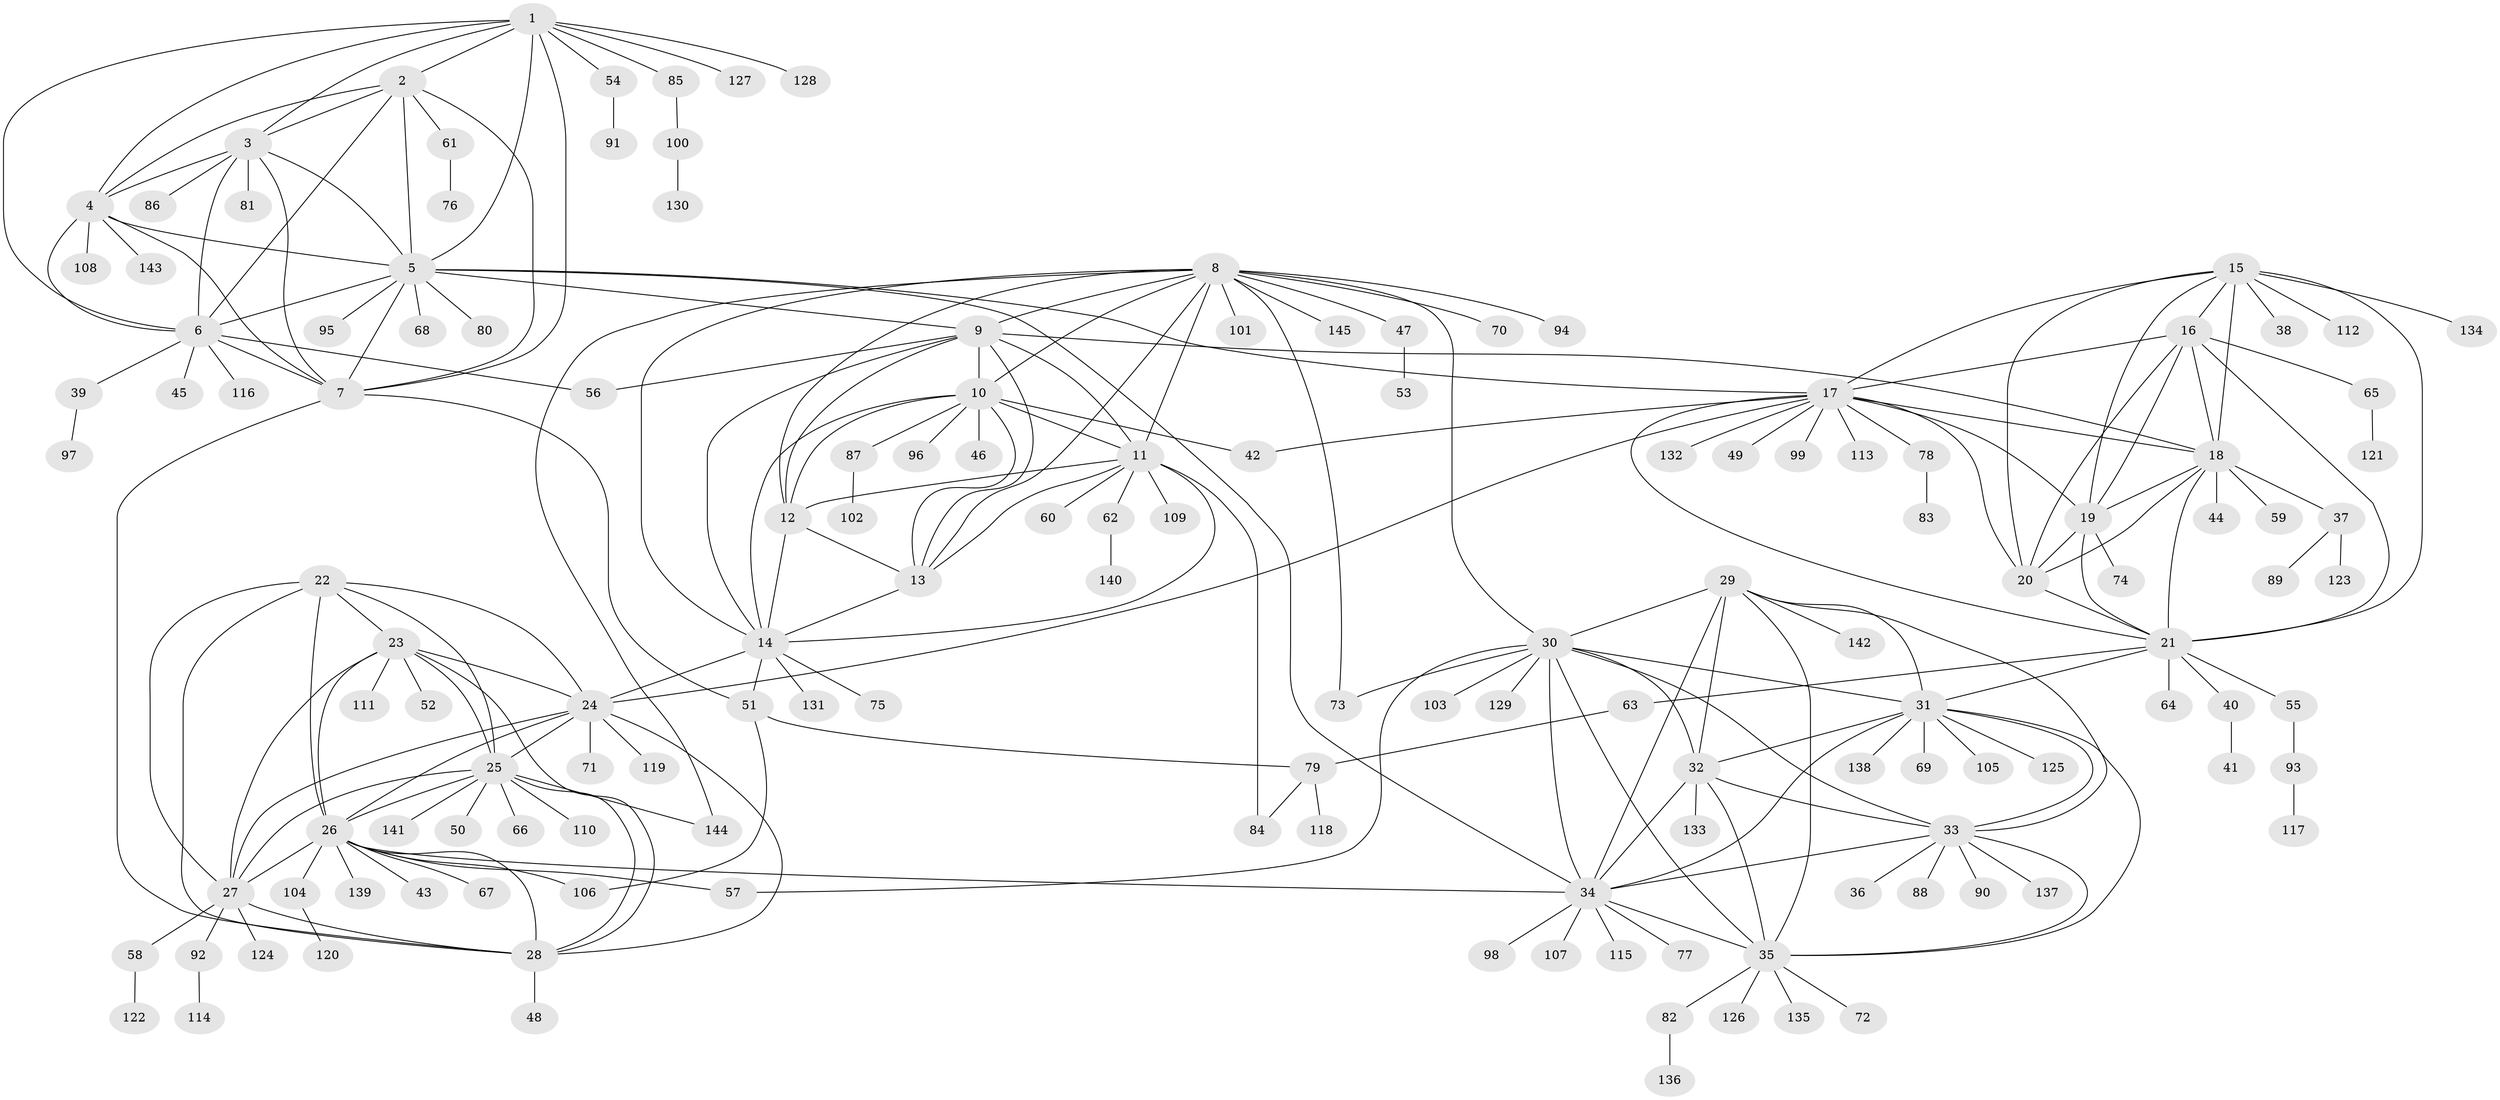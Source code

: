 // coarse degree distribution, {10: 0.02608695652173913, 9: 0.02608695652173913, 5: 0.034782608695652174, 8: 0.02608695652173913, 11: 0.017391304347826087, 7: 0.034782608695652174, 6: 0.017391304347826087, 15: 0.008695652173913044, 12: 0.008695652173913044, 13: 0.008695652173913044, 1: 0.6347826086956522, 2: 0.14782608695652175, 4: 0.008695652173913044}
// Generated by graph-tools (version 1.1) at 2025/24/03/03/25 07:24:17]
// undirected, 145 vertices, 234 edges
graph export_dot {
graph [start="1"]
  node [color=gray90,style=filled];
  1;
  2;
  3;
  4;
  5;
  6;
  7;
  8;
  9;
  10;
  11;
  12;
  13;
  14;
  15;
  16;
  17;
  18;
  19;
  20;
  21;
  22;
  23;
  24;
  25;
  26;
  27;
  28;
  29;
  30;
  31;
  32;
  33;
  34;
  35;
  36;
  37;
  38;
  39;
  40;
  41;
  42;
  43;
  44;
  45;
  46;
  47;
  48;
  49;
  50;
  51;
  52;
  53;
  54;
  55;
  56;
  57;
  58;
  59;
  60;
  61;
  62;
  63;
  64;
  65;
  66;
  67;
  68;
  69;
  70;
  71;
  72;
  73;
  74;
  75;
  76;
  77;
  78;
  79;
  80;
  81;
  82;
  83;
  84;
  85;
  86;
  87;
  88;
  89;
  90;
  91;
  92;
  93;
  94;
  95;
  96;
  97;
  98;
  99;
  100;
  101;
  102;
  103;
  104;
  105;
  106;
  107;
  108;
  109;
  110;
  111;
  112;
  113;
  114;
  115;
  116;
  117;
  118;
  119;
  120;
  121;
  122;
  123;
  124;
  125;
  126;
  127;
  128;
  129;
  130;
  131;
  132;
  133;
  134;
  135;
  136;
  137;
  138;
  139;
  140;
  141;
  142;
  143;
  144;
  145;
  1 -- 2;
  1 -- 3;
  1 -- 4;
  1 -- 5;
  1 -- 6;
  1 -- 7;
  1 -- 54;
  1 -- 85;
  1 -- 127;
  1 -- 128;
  2 -- 3;
  2 -- 4;
  2 -- 5;
  2 -- 6;
  2 -- 7;
  2 -- 61;
  3 -- 4;
  3 -- 5;
  3 -- 6;
  3 -- 7;
  3 -- 81;
  3 -- 86;
  4 -- 5;
  4 -- 6;
  4 -- 7;
  4 -- 108;
  4 -- 143;
  5 -- 6;
  5 -- 7;
  5 -- 9;
  5 -- 17;
  5 -- 34;
  5 -- 68;
  5 -- 80;
  5 -- 95;
  6 -- 7;
  6 -- 39;
  6 -- 45;
  6 -- 56;
  6 -- 116;
  7 -- 28;
  7 -- 51;
  8 -- 9;
  8 -- 10;
  8 -- 11;
  8 -- 12;
  8 -- 13;
  8 -- 14;
  8 -- 30;
  8 -- 47;
  8 -- 70;
  8 -- 73;
  8 -- 94;
  8 -- 101;
  8 -- 144;
  8 -- 145;
  9 -- 10;
  9 -- 11;
  9 -- 12;
  9 -- 13;
  9 -- 14;
  9 -- 18;
  9 -- 56;
  10 -- 11;
  10 -- 12;
  10 -- 13;
  10 -- 14;
  10 -- 42;
  10 -- 46;
  10 -- 87;
  10 -- 96;
  11 -- 12;
  11 -- 13;
  11 -- 14;
  11 -- 60;
  11 -- 62;
  11 -- 84;
  11 -- 109;
  12 -- 13;
  12 -- 14;
  13 -- 14;
  14 -- 24;
  14 -- 51;
  14 -- 75;
  14 -- 131;
  15 -- 16;
  15 -- 17;
  15 -- 18;
  15 -- 19;
  15 -- 20;
  15 -- 21;
  15 -- 38;
  15 -- 112;
  15 -- 134;
  16 -- 17;
  16 -- 18;
  16 -- 19;
  16 -- 20;
  16 -- 21;
  16 -- 65;
  17 -- 18;
  17 -- 19;
  17 -- 20;
  17 -- 21;
  17 -- 24;
  17 -- 42;
  17 -- 49;
  17 -- 78;
  17 -- 99;
  17 -- 113;
  17 -- 132;
  18 -- 19;
  18 -- 20;
  18 -- 21;
  18 -- 37;
  18 -- 44;
  18 -- 59;
  19 -- 20;
  19 -- 21;
  19 -- 74;
  20 -- 21;
  21 -- 31;
  21 -- 40;
  21 -- 55;
  21 -- 63;
  21 -- 64;
  22 -- 23;
  22 -- 24;
  22 -- 25;
  22 -- 26;
  22 -- 27;
  22 -- 28;
  23 -- 24;
  23 -- 25;
  23 -- 26;
  23 -- 27;
  23 -- 28;
  23 -- 52;
  23 -- 111;
  24 -- 25;
  24 -- 26;
  24 -- 27;
  24 -- 28;
  24 -- 71;
  24 -- 119;
  25 -- 26;
  25 -- 27;
  25 -- 28;
  25 -- 50;
  25 -- 66;
  25 -- 110;
  25 -- 141;
  25 -- 144;
  26 -- 27;
  26 -- 28;
  26 -- 34;
  26 -- 43;
  26 -- 57;
  26 -- 67;
  26 -- 104;
  26 -- 106;
  26 -- 139;
  27 -- 28;
  27 -- 58;
  27 -- 92;
  27 -- 124;
  28 -- 48;
  29 -- 30;
  29 -- 31;
  29 -- 32;
  29 -- 33;
  29 -- 34;
  29 -- 35;
  29 -- 142;
  30 -- 31;
  30 -- 32;
  30 -- 33;
  30 -- 34;
  30 -- 35;
  30 -- 57;
  30 -- 73;
  30 -- 103;
  30 -- 129;
  31 -- 32;
  31 -- 33;
  31 -- 34;
  31 -- 35;
  31 -- 69;
  31 -- 105;
  31 -- 125;
  31 -- 138;
  32 -- 33;
  32 -- 34;
  32 -- 35;
  32 -- 133;
  33 -- 34;
  33 -- 35;
  33 -- 36;
  33 -- 88;
  33 -- 90;
  33 -- 137;
  34 -- 35;
  34 -- 77;
  34 -- 98;
  34 -- 107;
  34 -- 115;
  35 -- 72;
  35 -- 82;
  35 -- 126;
  35 -- 135;
  37 -- 89;
  37 -- 123;
  39 -- 97;
  40 -- 41;
  47 -- 53;
  51 -- 79;
  51 -- 106;
  54 -- 91;
  55 -- 93;
  58 -- 122;
  61 -- 76;
  62 -- 140;
  63 -- 79;
  65 -- 121;
  78 -- 83;
  79 -- 84;
  79 -- 118;
  82 -- 136;
  85 -- 100;
  87 -- 102;
  92 -- 114;
  93 -- 117;
  100 -- 130;
  104 -- 120;
}
